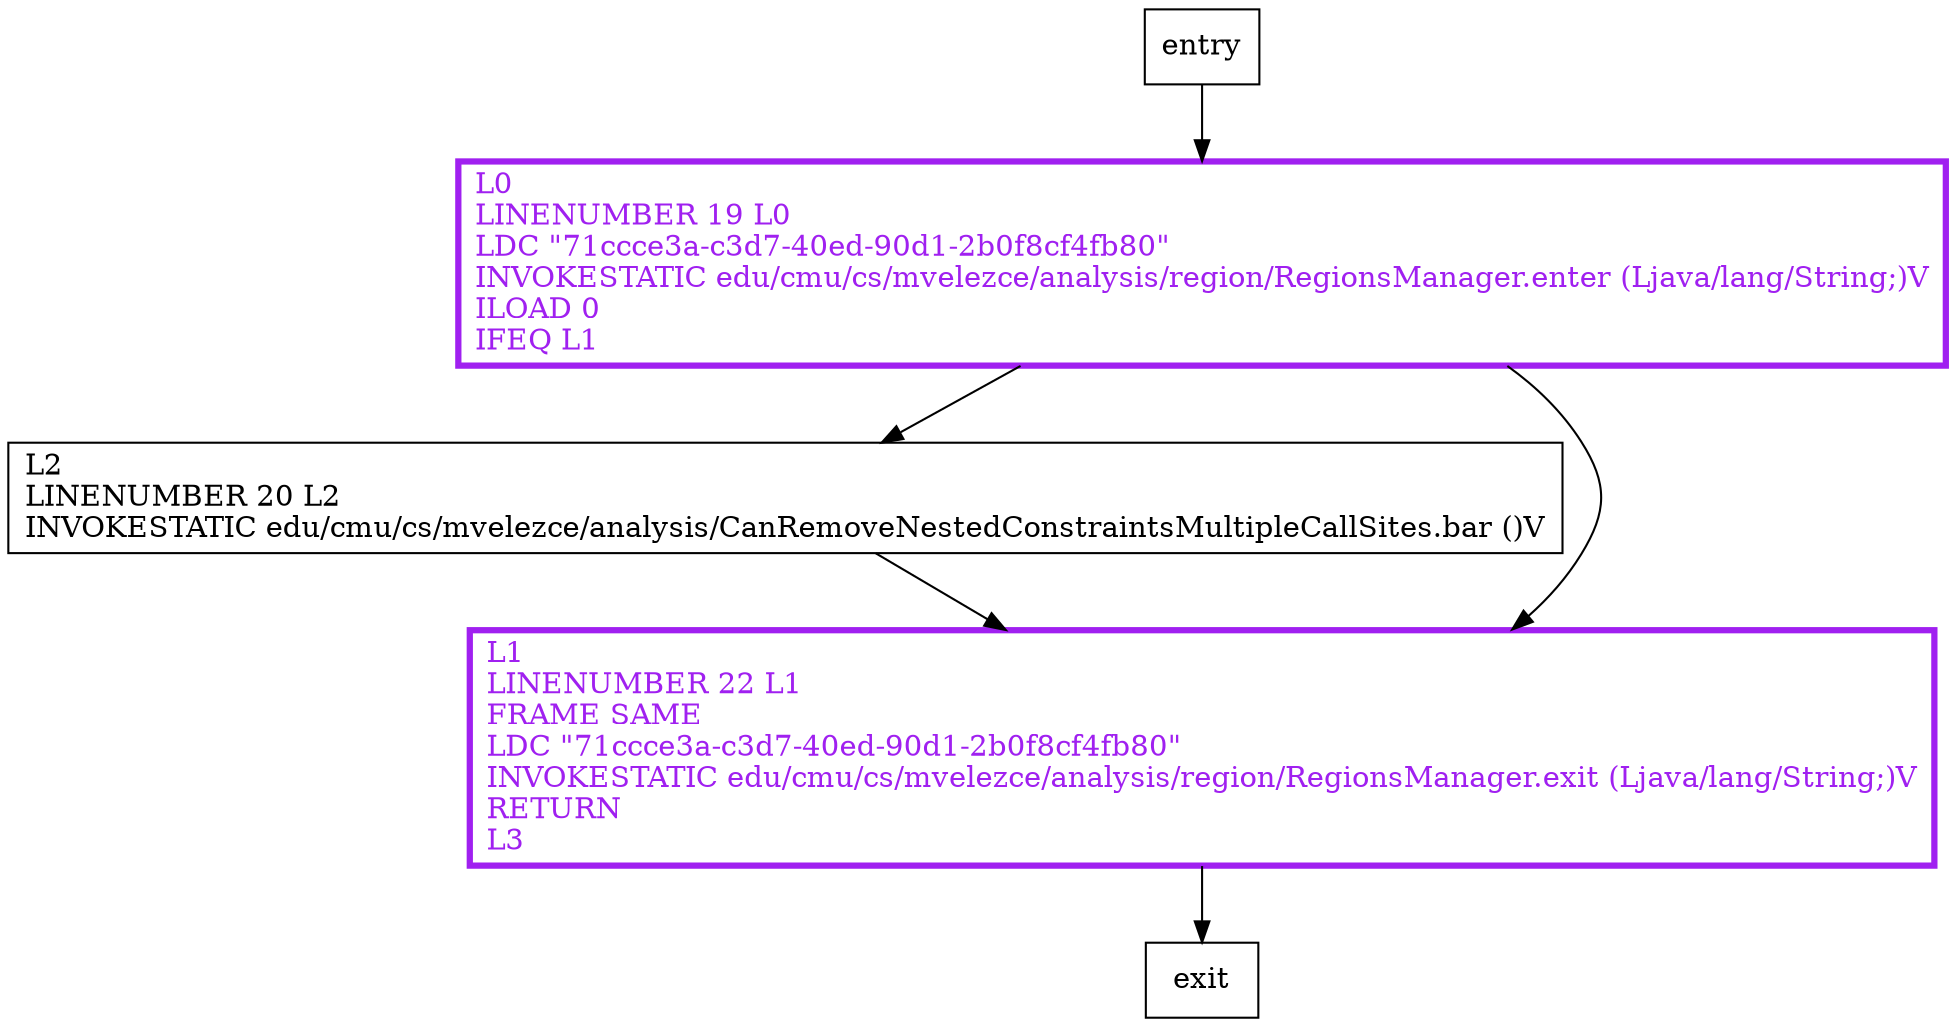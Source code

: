 digraph foo {
node [shape=record];
1250112917 [label="L2\lLINENUMBER 20 L2\lINVOKESTATIC edu/cmu/cs/mvelezce/analysis/CanRemoveNestedConstraintsMultipleCallSites.bar ()V\l"];
822110837 [label="L1\lLINENUMBER 22 L1\lFRAME SAME\lLDC \"71ccce3a-c3d7-40ed-90d1-2b0f8cf4fb80\"\lINVOKESTATIC edu/cmu/cs/mvelezce/analysis/region/RegionsManager.exit (Ljava/lang/String;)V\lRETURN\lL3\l"];
1255252598 [label="L0\lLINENUMBER 19 L0\lLDC \"71ccce3a-c3d7-40ed-90d1-2b0f8cf4fb80\"\lINVOKESTATIC edu/cmu/cs/mvelezce/analysis/region/RegionsManager.enter (Ljava/lang/String;)V\lILOAD 0\lIFEQ L1\l"];
entry;
exit;
entry -> 1255252598;
1250112917 -> 822110837;
822110837 -> exit;
1255252598 -> 1250112917;
1255252598 -> 822110837;
822110837[fontcolor="purple", penwidth=3, color="purple"];
1255252598[fontcolor="purple", penwidth=3, color="purple"];
}
